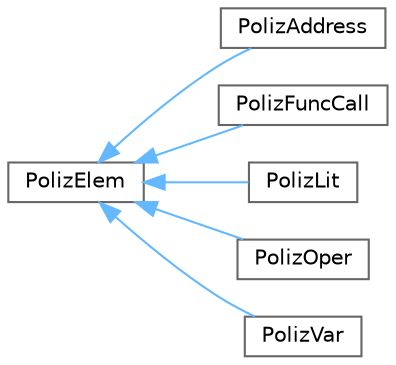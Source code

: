 digraph "Иерархия классов. Графический вид."
{
 // LATEX_PDF_SIZE
  bgcolor="transparent";
  edge [fontname=Helvetica,fontsize=10,labelfontname=Helvetica,labelfontsize=10];
  node [fontname=Helvetica,fontsize=10,shape=box,height=0.2,width=0.4];
  rankdir="LR";
  Node0 [label="PolizElem",height=0.2,width=0.4,color="grey40", fillcolor="white", style="filled",URL="$class_poliz_elem.html",tooltip="Базовый класс элемента полиза ПОЛИЗ является массивом указателей на переменные этого класса,..."];
  Node0 -> Node1 [dir="back",color="steelblue1",style="solid"];
  Node1 [label="PolizAddress",height=0.2,width=0.4,color="grey40", fillcolor="white", style="filled",URL="$class_poliz_address.html",tooltip="Класс элемента ПОЛИЗа - адреса Чтобы выполнять операции перехода по ложности, безусловного перехода и..."];
  Node0 -> Node2 [dir="back",color="steelblue1",style="solid"];
  Node2 [label="PolizFuncCall",height=0.2,width=0.4,color="grey40", fillcolor="white", style="filled",URL="$class_poliz_func_call.html",tooltip="Класс элемента ПОЛИЗа - операции вызова функции"];
  Node0 -> Node3 [dir="back",color="steelblue1",style="solid"];
  Node3 [label="PolizLit",height=0.2,width=0.4,color="grey40", fillcolor="white", style="filled",URL="$class_poliz_lit.html",tooltip="Класс элемента ПОЛИЗа - литерала То же самое что и rvalue в других ЯП"];
  Node0 -> Node4 [dir="back",color="steelblue1",style="solid"];
  Node4 [label="PolizOper",height=0.2,width=0.4,color="grey40", fillcolor="white", style="filled",URL="$class_poliz_oper.html",tooltip="Класс элемента ПОЛИЗа - операции"];
  Node0 -> Node5 [dir="back",color="steelblue1",style="solid"];
  Node5 [label="PolizVar",height=0.2,width=0.4,color="grey40", fillcolor="white", style="filled",URL="$class_poliz_var.html",tooltip="Класс элемента ПОЛИЗа - адреса переменной Для доступа к переменной в ПОЛИЗе необходимо хранить ее адр..."];
}
